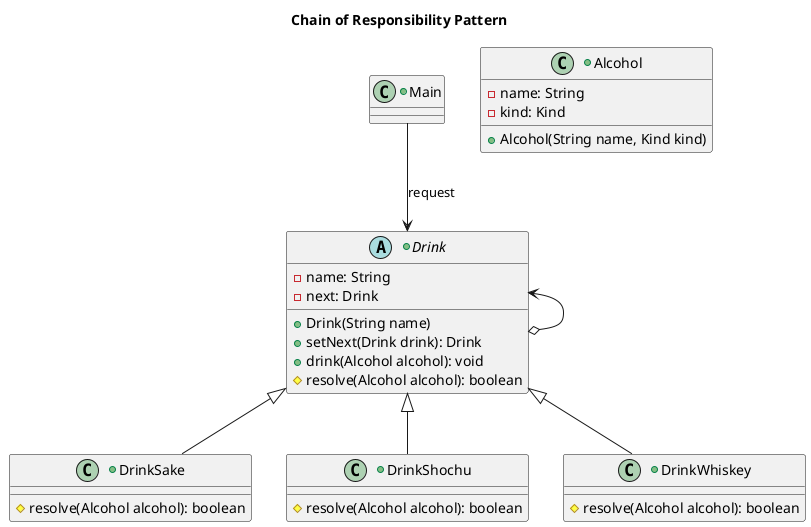 @startuml
title Chain of Responsibility Pattern

Main --> Drink: request
Drink <--o Drink

+class Main {

}

+class Alcohol {
    - name: String
    - kind: Kind
    + Alcohol(String name, Kind kind)
}

+abstract class Drink {
    - name: String
    - next: Drink
    + Drink(String name)
    + setNext(Drink drink): Drink
    + drink(Alcohol alcohol): void
    # resolve(Alcohol alcohol): boolean
}

+class DrinkSake extends Drink {
    # resolve(Alcohol alcohol): boolean
}

+class DrinkShochu extends Drink {
    # resolve(Alcohol alcohol): boolean
}

+class DrinkWhiskey extends Drink {
    # resolve(Alcohol alcohol): boolean
}

@enduml